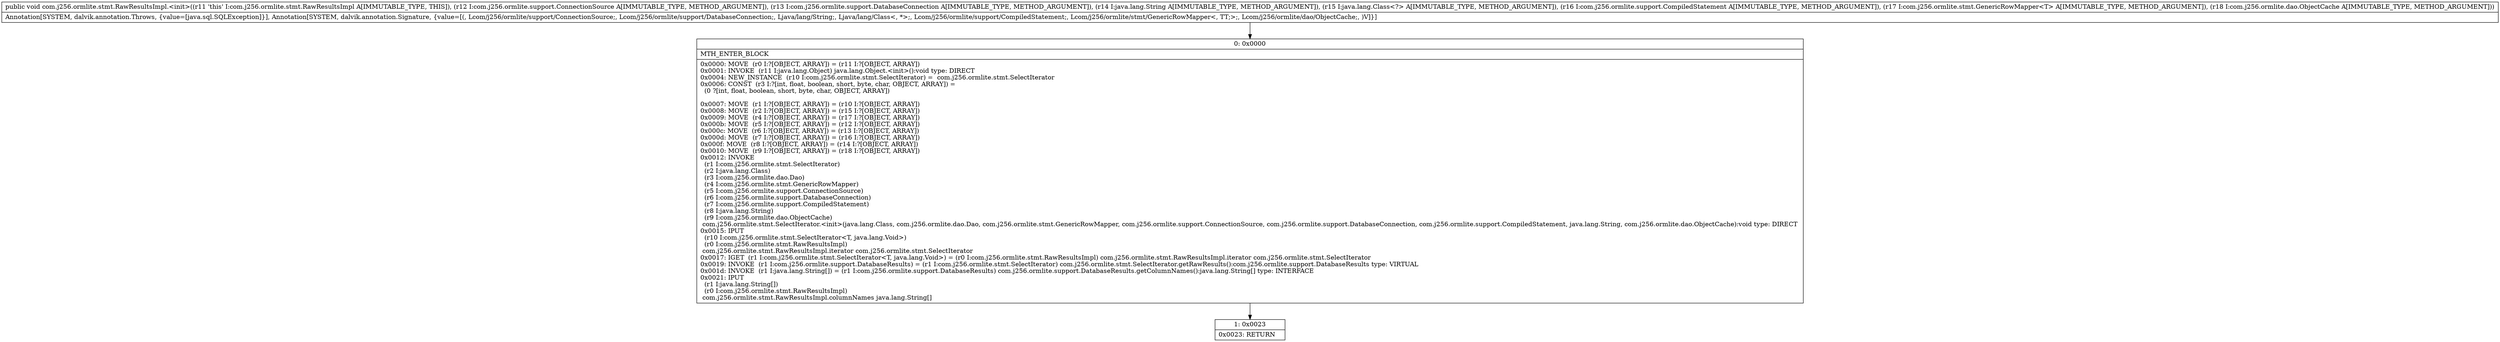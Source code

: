 digraph "CFG forcom.j256.ormlite.stmt.RawResultsImpl.\<init\>(Lcom\/j256\/ormlite\/support\/ConnectionSource;Lcom\/j256\/ormlite\/support\/DatabaseConnection;Ljava\/lang\/String;Ljava\/lang\/Class;Lcom\/j256\/ormlite\/support\/CompiledStatement;Lcom\/j256\/ormlite\/stmt\/GenericRowMapper;Lcom\/j256\/ormlite\/dao\/ObjectCache;)V" {
Node_0 [shape=record,label="{0\:\ 0x0000|MTH_ENTER_BLOCK\l|0x0000: MOVE  (r0 I:?[OBJECT, ARRAY]) = (r11 I:?[OBJECT, ARRAY]) \l0x0001: INVOKE  (r11 I:java.lang.Object) java.lang.Object.\<init\>():void type: DIRECT \l0x0004: NEW_INSTANCE  (r10 I:com.j256.ormlite.stmt.SelectIterator) =  com.j256.ormlite.stmt.SelectIterator \l0x0006: CONST  (r3 I:?[int, float, boolean, short, byte, char, OBJECT, ARRAY]) = \l  (0 ?[int, float, boolean, short, byte, char, OBJECT, ARRAY])\l \l0x0007: MOVE  (r1 I:?[OBJECT, ARRAY]) = (r10 I:?[OBJECT, ARRAY]) \l0x0008: MOVE  (r2 I:?[OBJECT, ARRAY]) = (r15 I:?[OBJECT, ARRAY]) \l0x0009: MOVE  (r4 I:?[OBJECT, ARRAY]) = (r17 I:?[OBJECT, ARRAY]) \l0x000b: MOVE  (r5 I:?[OBJECT, ARRAY]) = (r12 I:?[OBJECT, ARRAY]) \l0x000c: MOVE  (r6 I:?[OBJECT, ARRAY]) = (r13 I:?[OBJECT, ARRAY]) \l0x000d: MOVE  (r7 I:?[OBJECT, ARRAY]) = (r16 I:?[OBJECT, ARRAY]) \l0x000f: MOVE  (r8 I:?[OBJECT, ARRAY]) = (r14 I:?[OBJECT, ARRAY]) \l0x0010: MOVE  (r9 I:?[OBJECT, ARRAY]) = (r18 I:?[OBJECT, ARRAY]) \l0x0012: INVOKE  \l  (r1 I:com.j256.ormlite.stmt.SelectIterator)\l  (r2 I:java.lang.Class)\l  (r3 I:com.j256.ormlite.dao.Dao)\l  (r4 I:com.j256.ormlite.stmt.GenericRowMapper)\l  (r5 I:com.j256.ormlite.support.ConnectionSource)\l  (r6 I:com.j256.ormlite.support.DatabaseConnection)\l  (r7 I:com.j256.ormlite.support.CompiledStatement)\l  (r8 I:java.lang.String)\l  (r9 I:com.j256.ormlite.dao.ObjectCache)\l com.j256.ormlite.stmt.SelectIterator.\<init\>(java.lang.Class, com.j256.ormlite.dao.Dao, com.j256.ormlite.stmt.GenericRowMapper, com.j256.ormlite.support.ConnectionSource, com.j256.ormlite.support.DatabaseConnection, com.j256.ormlite.support.CompiledStatement, java.lang.String, com.j256.ormlite.dao.ObjectCache):void type: DIRECT \l0x0015: IPUT  \l  (r10 I:com.j256.ormlite.stmt.SelectIterator\<T, java.lang.Void\>)\l  (r0 I:com.j256.ormlite.stmt.RawResultsImpl)\l com.j256.ormlite.stmt.RawResultsImpl.iterator com.j256.ormlite.stmt.SelectIterator \l0x0017: IGET  (r1 I:com.j256.ormlite.stmt.SelectIterator\<T, java.lang.Void\>) = (r0 I:com.j256.ormlite.stmt.RawResultsImpl) com.j256.ormlite.stmt.RawResultsImpl.iterator com.j256.ormlite.stmt.SelectIterator \l0x0019: INVOKE  (r1 I:com.j256.ormlite.support.DatabaseResults) = (r1 I:com.j256.ormlite.stmt.SelectIterator) com.j256.ormlite.stmt.SelectIterator.getRawResults():com.j256.ormlite.support.DatabaseResults type: VIRTUAL \l0x001d: INVOKE  (r1 I:java.lang.String[]) = (r1 I:com.j256.ormlite.support.DatabaseResults) com.j256.ormlite.support.DatabaseResults.getColumnNames():java.lang.String[] type: INTERFACE \l0x0021: IPUT  \l  (r1 I:java.lang.String[])\l  (r0 I:com.j256.ormlite.stmt.RawResultsImpl)\l com.j256.ormlite.stmt.RawResultsImpl.columnNames java.lang.String[] \l}"];
Node_1 [shape=record,label="{1\:\ 0x0023|0x0023: RETURN   \l}"];
MethodNode[shape=record,label="{public void com.j256.ormlite.stmt.RawResultsImpl.\<init\>((r11 'this' I:com.j256.ormlite.stmt.RawResultsImpl A[IMMUTABLE_TYPE, THIS]), (r12 I:com.j256.ormlite.support.ConnectionSource A[IMMUTABLE_TYPE, METHOD_ARGUMENT]), (r13 I:com.j256.ormlite.support.DatabaseConnection A[IMMUTABLE_TYPE, METHOD_ARGUMENT]), (r14 I:java.lang.String A[IMMUTABLE_TYPE, METHOD_ARGUMENT]), (r15 I:java.lang.Class\<?\> A[IMMUTABLE_TYPE, METHOD_ARGUMENT]), (r16 I:com.j256.ormlite.support.CompiledStatement A[IMMUTABLE_TYPE, METHOD_ARGUMENT]), (r17 I:com.j256.ormlite.stmt.GenericRowMapper\<T\> A[IMMUTABLE_TYPE, METHOD_ARGUMENT]), (r18 I:com.j256.ormlite.dao.ObjectCache A[IMMUTABLE_TYPE, METHOD_ARGUMENT]))  | Annotation[SYSTEM, dalvik.annotation.Throws, \{value=[java.sql.SQLException]\}], Annotation[SYSTEM, dalvik.annotation.Signature, \{value=[(, Lcom\/j256\/ormlite\/support\/ConnectionSource;, Lcom\/j256\/ormlite\/support\/DatabaseConnection;, Ljava\/lang\/String;, Ljava\/lang\/Class\<, *\>;, Lcom\/j256\/ormlite\/support\/CompiledStatement;, Lcom\/j256\/ormlite\/stmt\/GenericRowMapper\<, TT;\>;, Lcom\/j256\/ormlite\/dao\/ObjectCache;, )V]\}]\l}"];
MethodNode -> Node_0;
Node_0 -> Node_1;
}

